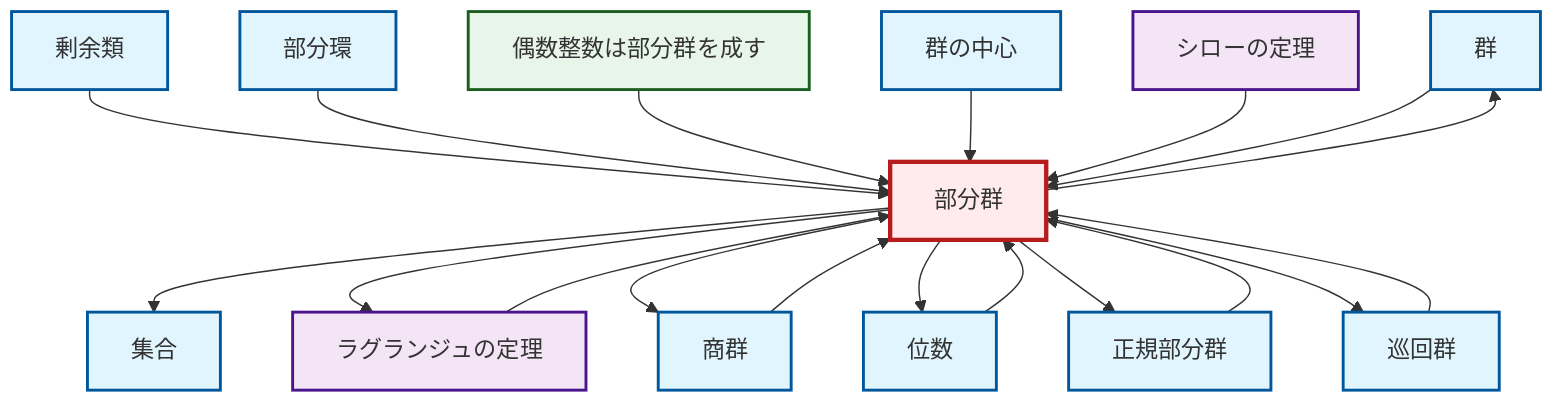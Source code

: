 graph TD
    classDef definition fill:#e1f5fe,stroke:#01579b,stroke-width:2px
    classDef theorem fill:#f3e5f5,stroke:#4a148c,stroke-width:2px
    classDef axiom fill:#fff3e0,stroke:#e65100,stroke-width:2px
    classDef example fill:#e8f5e9,stroke:#1b5e20,stroke-width:2px
    classDef current fill:#ffebee,stroke:#b71c1c,stroke-width:3px
    def-group["群"]:::definition
    def-subring["部分環"]:::definition
    def-cyclic-group["巡回群"]:::definition
    def-subgroup["部分群"]:::definition
    ex-even-integers-subgroup["偶数整数は部分群を成す"]:::example
    def-coset["剰余類"]:::definition
    def-normal-subgroup["正規部分群"]:::definition
    def-set["集合"]:::definition
    def-order["位数"]:::definition
    thm-sylow["シローの定理"]:::theorem
    thm-lagrange["ラグランジュの定理"]:::theorem
    def-center-of-group["群の中心"]:::definition
    def-quotient-group["商群"]:::definition
    def-quotient-group --> def-subgroup
    def-subgroup --> def-set
    def-coset --> def-subgroup
    def-subring --> def-subgroup
    def-subgroup --> thm-lagrange
    ex-even-integers-subgroup --> def-subgroup
    def-center-of-group --> def-subgroup
    def-subgroup --> def-group
    def-normal-subgroup --> def-subgroup
    def-subgroup --> def-quotient-group
    thm-sylow --> def-subgroup
    def-subgroup --> def-order
    def-order --> def-subgroup
    def-cyclic-group --> def-subgroup
    def-subgroup --> def-normal-subgroup
    thm-lagrange --> def-subgroup
    def-subgroup --> def-cyclic-group
    def-group --> def-subgroup
    class def-subgroup current